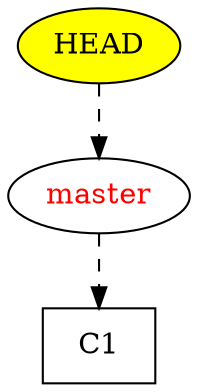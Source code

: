 digraph {
	bgcolor="transparent";
	HEAD [shape=ellipse, style=filled, fillcolor=yellow];
	master [shape=ellipse, style=filled, fillcolor=white, fontcolor=red];
	C1 [shape=rectangle, style=filled, fillcolor=white];
	edge [style=dashed];
	HEAD -> master -> C1;
} 

